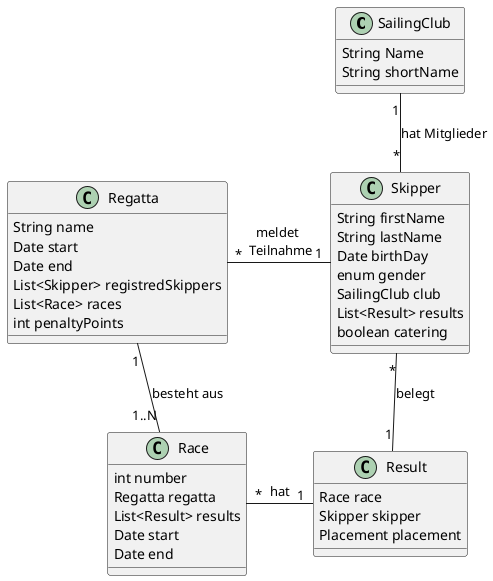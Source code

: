 @startuml

class SailingClub {
  String Name
  String shortName
}

class Skipper {
  String firstName
  String lastName
  Date birthDay
  enum gender
  SailingClub club
  List<Result> results  
  boolean catering
}

class Regatta {
   String name
   Date start
   Date end
   List<Skipper> registredSkippers
   List<Race> races
   int penaltyPoints
}

class Race {
  int number
  Regatta regatta
  List<Result> results
  Date start
  Date end
}

class Result {
  Race race
  Skipper skipper
  Placement placement
}

Skipper "*"-up-"1" SailingClub : hat Mitglieder
Skipper "1"-left-"*" Regatta : meldet \n Teilnahme
Skipper "*"--"1" Result : belegt
Race "*"-"1" Result : hat
Regatta "1" -- "1..N" Race : besteht aus


@enduml
